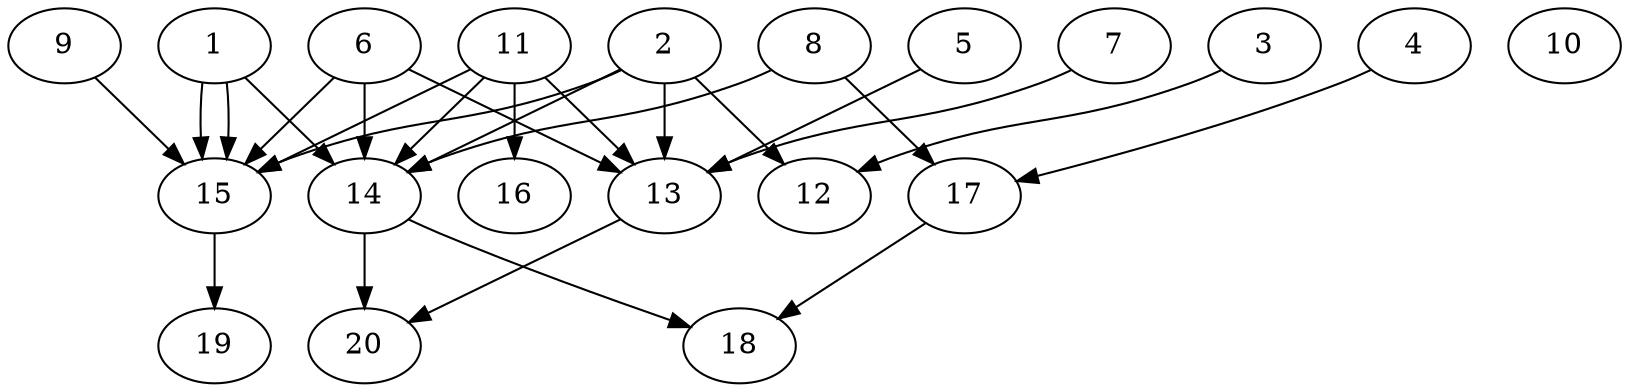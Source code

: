 // DAG automatically generated by daggen at Wed Jul 24 21:27:05 2019
// ./daggen --dot -n 20 --ccr 0.3 --fat 0.7 --regular 0.5 --density 0.5 --mindata 5242880 --maxdata 52428800 
digraph G {
  1 [size="169502720", alpha="0.11", expect_size="50850816"] 
  1 -> 14 [size ="50850816"]
  1 -> 15 [size ="50850816"]
  1 -> 15 [size ="50850816"]
  2 [size="32532480", alpha="0.17", expect_size="9759744"] 
  2 -> 12 [size ="9759744"]
  2 -> 13 [size ="9759744"]
  2 -> 14 [size ="9759744"]
  2 -> 15 [size ="9759744"]
  3 [size="135345493", alpha="0.15", expect_size="40603648"] 
  3 -> 12 [size ="40603648"]
  4 [size="105403733", alpha="0.07", expect_size="31621120"] 
  4 -> 17 [size ="31621120"]
  5 [size="139441493", alpha="0.17", expect_size="41832448"] 
  5 -> 13 [size ="41832448"]
  6 [size="121521493", alpha="0.11", expect_size="36456448"] 
  6 -> 13 [size ="36456448"]
  6 -> 14 [size ="36456448"]
  6 -> 15 [size ="36456448"]
  7 [size="105069227", alpha="0.11", expect_size="31520768"] 
  7 -> 13 [size ="31520768"]
  8 [size="48640000", alpha="0.16", expect_size="14592000"] 
  8 -> 14 [size ="14592000"]
  8 -> 17 [size ="14592000"]
  9 [size="34392747", alpha="0.18", expect_size="10317824"] 
  9 -> 15 [size ="10317824"]
  10 [size="139465387", alpha="0.04", expect_size="41839616"] 
  11 [size="140223147", alpha="0.02", expect_size="42066944"] 
  11 -> 13 [size ="42066944"]
  11 -> 14 [size ="42066944"]
  11 -> 15 [size ="42066944"]
  11 -> 16 [size ="42066944"]
  12 [size="68334933", alpha="0.11", expect_size="20500480"] 
  13 [size="44154880", alpha="0.07", expect_size="13246464"] 
  13 -> 20 [size ="13246464"]
  14 [size="160522240", alpha="0.10", expect_size="48156672"] 
  14 -> 18 [size ="48156672"]
  14 -> 20 [size ="48156672"]
  15 [size="60730027", alpha="0.15", expect_size="18219008"] 
  15 -> 19 [size ="18219008"]
  16 [size="34222080", alpha="0.16", expect_size="10266624"] 
  17 [size="123944960", alpha="0.19", expect_size="37183488"] 
  17 -> 18 [size ="37183488"]
  18 [size="50991787", alpha="0.17", expect_size="15297536"] 
  19 [size="19012267", alpha="0.19", expect_size="5703680"] 
  20 [size="161440427", alpha="0.00", expect_size="48432128"] 
}
